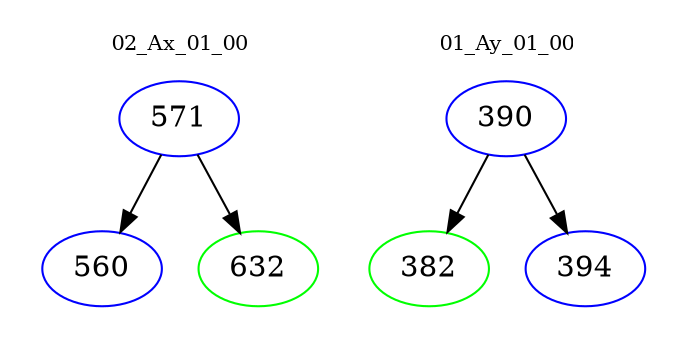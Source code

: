 digraph{
subgraph cluster_0 {
color = white
label = "02_Ax_01_00";
fontsize=10;
T0_571 [label="571", color="blue"]
T0_571 -> T0_560 [color="black"]
T0_560 [label="560", color="blue"]
T0_571 -> T0_632 [color="black"]
T0_632 [label="632", color="green"]
}
subgraph cluster_1 {
color = white
label = "01_Ay_01_00";
fontsize=10;
T1_390 [label="390", color="blue"]
T1_390 -> T1_382 [color="black"]
T1_382 [label="382", color="green"]
T1_390 -> T1_394 [color="black"]
T1_394 [label="394", color="blue"]
}
}

